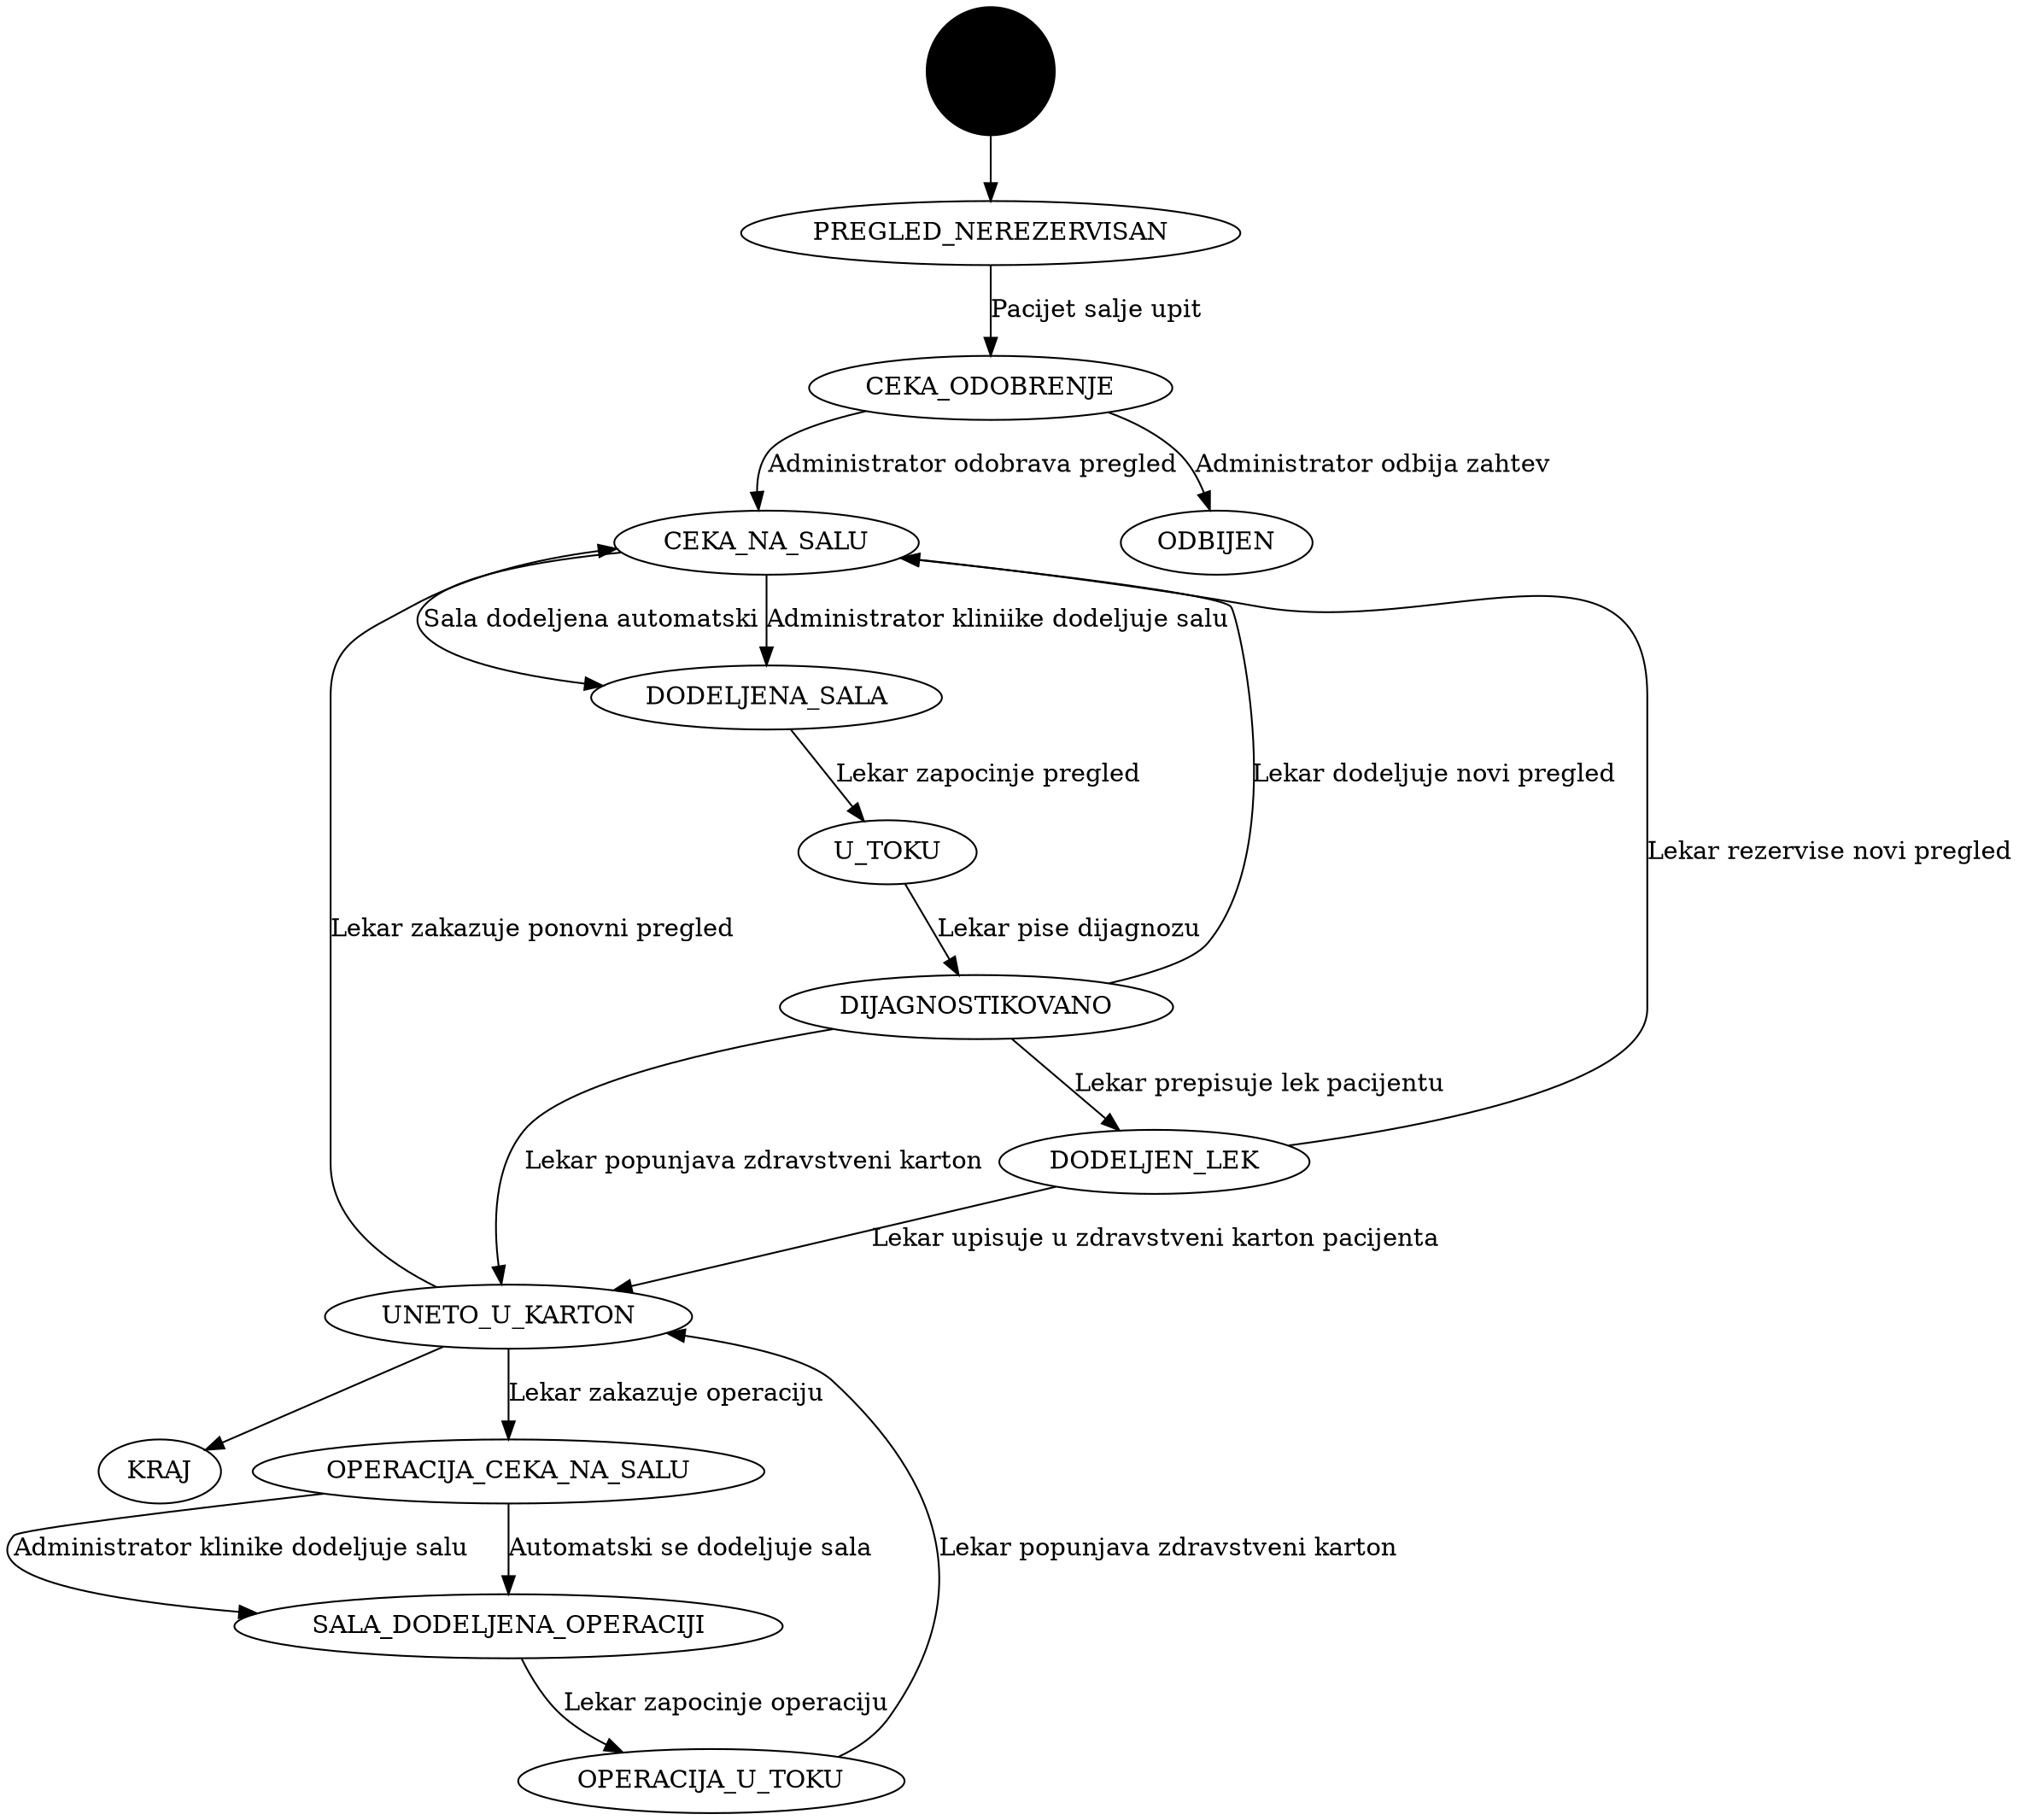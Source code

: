digraph G {
	START [shape=point, width=1];
	START -> PREGLED_NEREZERVISAN;
	PREGLED_NEREZERVISAN -> CEKA_ODOBRENJE [label="Pacijet salje upit"];
	CEKA_ODOBRENJE -> CEKA_NA_SALU [label="Administrator odobrava pregled"];
	CEKA_ODOBRENJE -> ODBIJEN [label = "Administrator odbija zahtev"];
	CEKA_NA_SALU -> DODELJENA_SALA [label="Administrator kliniike dodeljuje salu"];
	CEKA_NA_SALU -> DODELJENA_SALA [label="Sala dodeljena automatski"];
	DODELJENA_SALA -> U_TOKU [label="Lekar zapocinje pregled"];
	U_TOKU -> DIJAGNOSTIKOVANO [label="Lekar pise dijagnozu"];
	DIJAGNOSTIKOVANO -> UNETO_U_KARTON [label="Lekar popunjava zdravstveni karton"];
	DIJAGNOSTIKOVANO -> DODELJEN_LEK [label="Lekar prepisuje lek pacijentu"];
	DIJAGNOSTIKOVANO -> CEKA_NA_SALU [label="Lekar dodeljuje novi pregled"];
	DODELJEN_LEK -> UNETO_U_KARTON [label="Lekar upisuje u zdravstveni karton pacijenta"];
	DODELJEN_LEK -> CEKA_NA_SALU [label="Lekar rezervise novi pregled"];
	UNETO_U_KARTON -> CEKA_NA_SALU [label="Lekar zakazuje ponovni pregled"];
	UNETO_U_KARTON -> KRAJ;
	UNETO_U_KARTON -> OPERACIJA_CEKA_NA_SALU [label = "Lekar zakazuje operaciju"];
	OPERACIJA_CEKA_NA_SALU -> SALA_DODELJENA_OPERACIJI [label="Administrator klinike dodeljuje salu"];
	OPERACIJA_CEKA_NA_SALU -> SALA_DODELJENA_OPERACIJI [label="Automatski se dodeljuje sala"];
	SALA_DODELJENA_OPERACIJI -> OPERACIJA_U_TOKU [label = "Lekar zapocinje operaciju"];
	OPERACIJA_U_TOKU -> UNETO_U_KARTON [label = "Lekar popunjava zdravstveni karton"];



}
